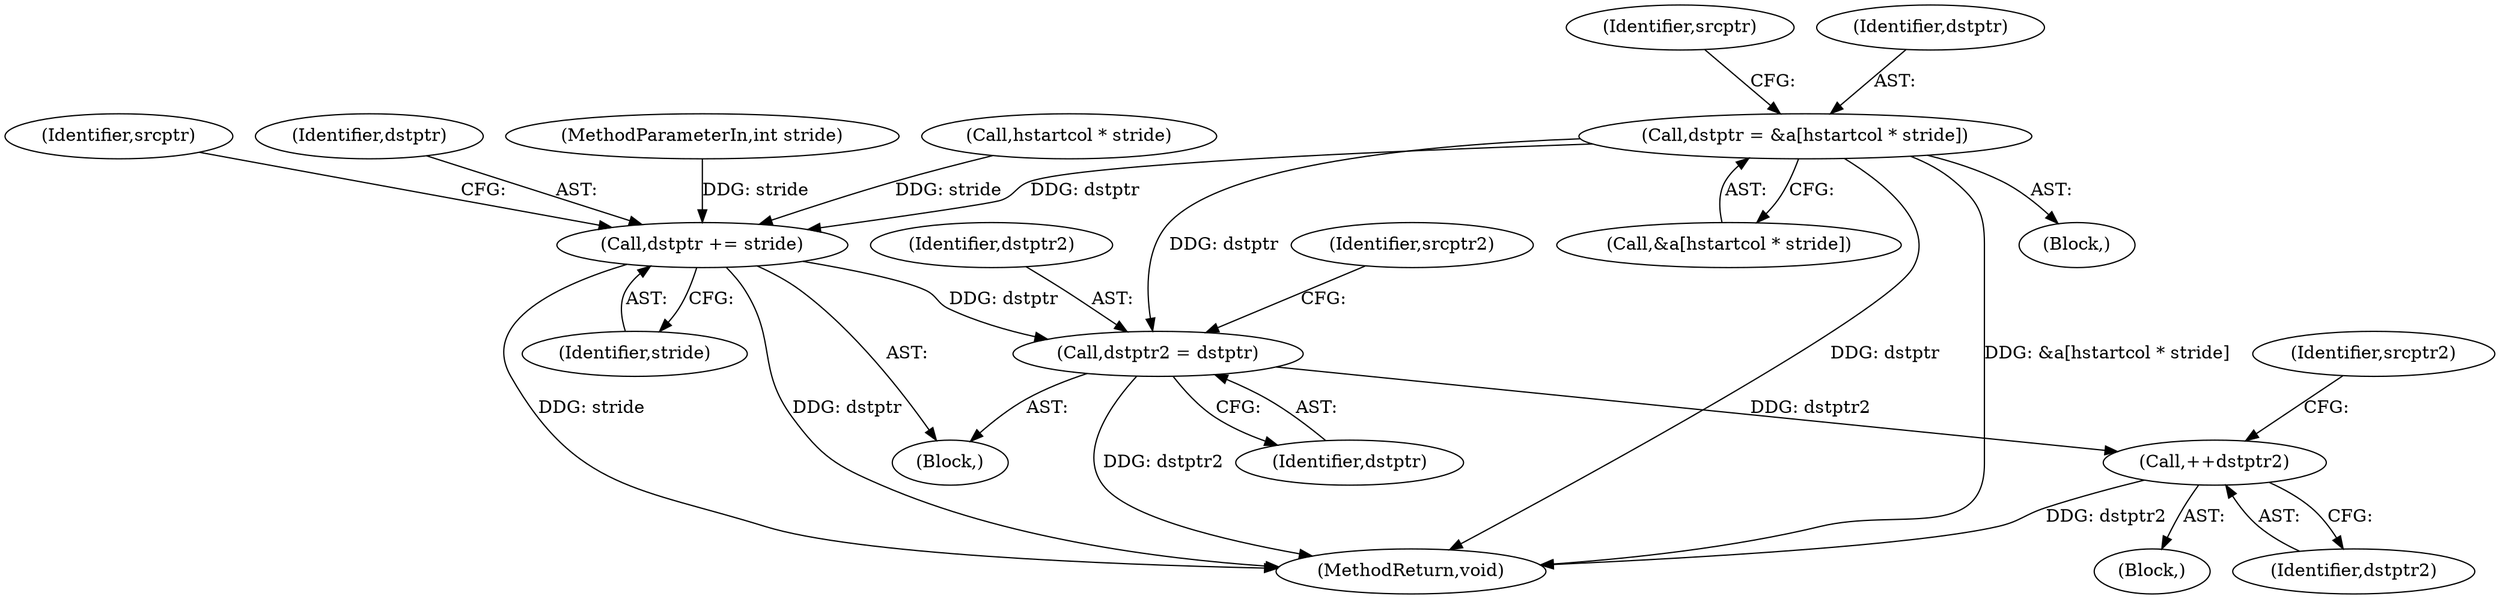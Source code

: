 digraph "0_jasper_4a59cfaf9ab3d48fca4a15c0d2674bf7138e3d1a_2@array" {
"1000289" [label="(Call,dstptr = &a[hstartcol * stride])"];
"1000309" [label="(Call,dstptr2 = dstptr)"];
"1000330" [label="(Call,++dstptr2)"];
"1000334" [label="(Call,dstptr += stride)"];
"1000110" [label="(MethodParameterIn,int stride)"];
"1000291" [label="(Call,&a[hstartcol * stride])"];
"1000311" [label="(Identifier,dstptr)"];
"1000330" [label="(Call,++dstptr2)"];
"1000333" [label="(Identifier,srcptr2)"];
"1000336" [label="(Identifier,stride)"];
"1000331" [label="(Identifier,dstptr2)"];
"1000347" [label="(MethodReturn,void)"];
"1000324" [label="(Block,)"];
"1000294" [label="(Call,hstartcol * stride)"];
"1000289" [label="(Call,dstptr = &a[hstartcol * stride])"];
"1000338" [label="(Identifier,srcptr)"];
"1000152" [label="(Block,)"];
"1000308" [label="(Block,)"];
"1000309" [label="(Call,dstptr2 = dstptr)"];
"1000334" [label="(Call,dstptr += stride)"];
"1000313" [label="(Identifier,srcptr2)"];
"1000335" [label="(Identifier,dstptr)"];
"1000310" [label="(Identifier,dstptr2)"];
"1000298" [label="(Identifier,srcptr)"];
"1000290" [label="(Identifier,dstptr)"];
"1000289" -> "1000152"  [label="AST: "];
"1000289" -> "1000291"  [label="CFG: "];
"1000290" -> "1000289"  [label="AST: "];
"1000291" -> "1000289"  [label="AST: "];
"1000298" -> "1000289"  [label="CFG: "];
"1000289" -> "1000347"  [label="DDG: &a[hstartcol * stride]"];
"1000289" -> "1000347"  [label="DDG: dstptr"];
"1000289" -> "1000309"  [label="DDG: dstptr"];
"1000289" -> "1000334"  [label="DDG: dstptr"];
"1000309" -> "1000308"  [label="AST: "];
"1000309" -> "1000311"  [label="CFG: "];
"1000310" -> "1000309"  [label="AST: "];
"1000311" -> "1000309"  [label="AST: "];
"1000313" -> "1000309"  [label="CFG: "];
"1000309" -> "1000347"  [label="DDG: dstptr2"];
"1000334" -> "1000309"  [label="DDG: dstptr"];
"1000309" -> "1000330"  [label="DDG: dstptr2"];
"1000330" -> "1000324"  [label="AST: "];
"1000330" -> "1000331"  [label="CFG: "];
"1000331" -> "1000330"  [label="AST: "];
"1000333" -> "1000330"  [label="CFG: "];
"1000330" -> "1000347"  [label="DDG: dstptr2"];
"1000334" -> "1000308"  [label="AST: "];
"1000334" -> "1000336"  [label="CFG: "];
"1000335" -> "1000334"  [label="AST: "];
"1000336" -> "1000334"  [label="AST: "];
"1000338" -> "1000334"  [label="CFG: "];
"1000334" -> "1000347"  [label="DDG: stride"];
"1000334" -> "1000347"  [label="DDG: dstptr"];
"1000294" -> "1000334"  [label="DDG: stride"];
"1000110" -> "1000334"  [label="DDG: stride"];
}
